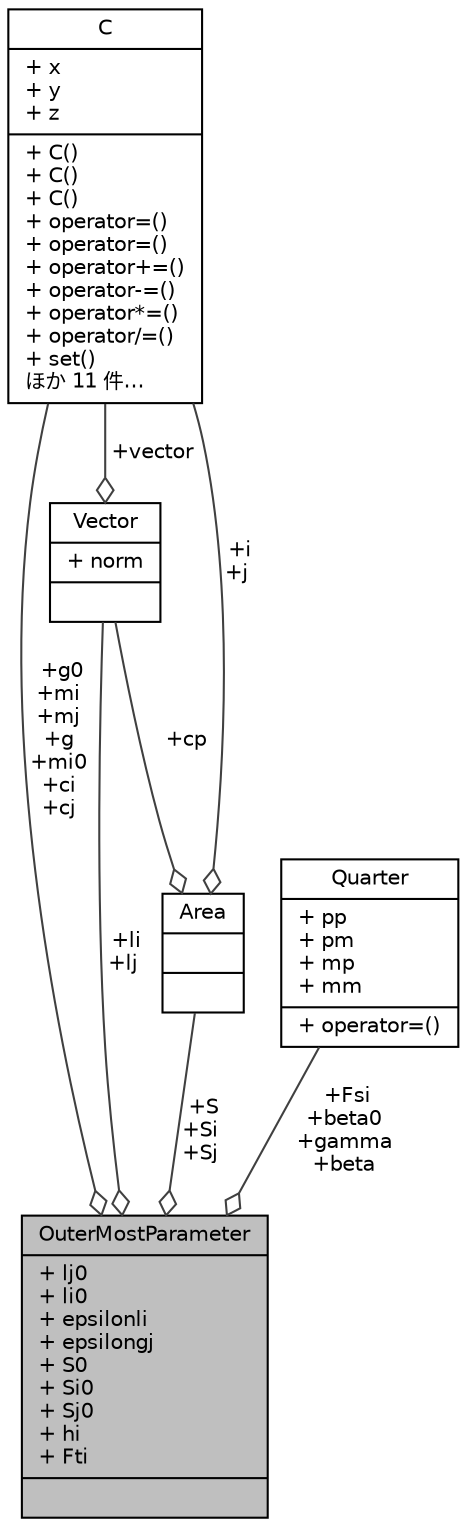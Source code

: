 digraph "OuterMostParameter"
{
 // LATEX_PDF_SIZE
  edge [fontname="Helvetica",fontsize="10",labelfontname="Helvetica",labelfontsize="10"];
  node [fontname="Helvetica",fontsize="10",shape=record];
  Node1 [label="{OuterMostParameter\n|+ lj0\l+ li0\l+ epsilonli\l+ epsilongj\l+ S0\l+ Si0\l+ Sj0\l+ hi\l+ Fti\l|}",height=0.2,width=0.4,color="black", fillcolor="grey75", style="filled", fontcolor="black",tooltip="stock outer most parameter. we use it when Non Cylinder Boundary"];
  Node2 -> Node1 [color="grey25",fontsize="10",style="solid",label=" +li\n+lj" ,arrowhead="odiamond",fontname="Helvetica"];
  Node2 [label="{Vector\n|+ norm\l|}",height=0.2,width=0.4,color="black", fillcolor="white", style="filled",URL="$structVector.html",tooltip="ベクトルと長さを格納する"];
  Node3 -> Node2 [color="grey25",fontsize="10",style="solid",label=" +vector" ,arrowhead="odiamond",fontname="Helvetica"];
  Node3 [label="{C\n|+ x\l+ y\l+ z\l|+ C()\l+ C()\l+ C()\l+ operator=()\l+ operator=()\l+ operator+=()\l+ operator-=()\l+ operator*=()\l+ operator/=()\l+ set()\lほか 11 件…\l}",height=0.2,width=0.4,color="black", fillcolor="white", style="filled",URL="$classC.html",tooltip="x,y,z方向に値を持つ"];
  Node4 -> Node1 [color="grey25",fontsize="10",style="solid",label=" +S\n+Si\n+Sj" ,arrowhead="odiamond",fontname="Helvetica"];
  Node4 [label="{Area\n||}",height=0.2,width=0.4,color="black", fillcolor="white", style="filled",URL="$structArea.html",tooltip="i, jのx,y,z方向成分"];
  Node2 -> Node4 [color="grey25",fontsize="10",style="solid",label=" +cp" ,arrowhead="odiamond",fontname="Helvetica"];
  Node3 -> Node4 [color="grey25",fontsize="10",style="solid",label=" +i\n+j" ,arrowhead="odiamond",fontname="Helvetica"];
  Node5 -> Node1 [color="grey25",fontsize="10",style="solid",label=" +Fsi\n+beta0\n+gamma\n+beta" ,arrowhead="odiamond",fontname="Helvetica"];
  Node5 [label="{Quarter\n|+ pp\l+ pm\l+ mp\l+ mm\l|+ operator=()\l}",height=0.2,width=0.4,color="black", fillcolor="white", style="filled",URL="$structQuarter.html",tooltip="i,j方向にプラスマイナスの構造体"];
  Node3 -> Node1 [color="grey25",fontsize="10",style="solid",label=" +g0\n+mi\n+mj\n+g\n+mi0\n+ci\n+cj" ,arrowhead="odiamond",fontname="Helvetica"];
}
